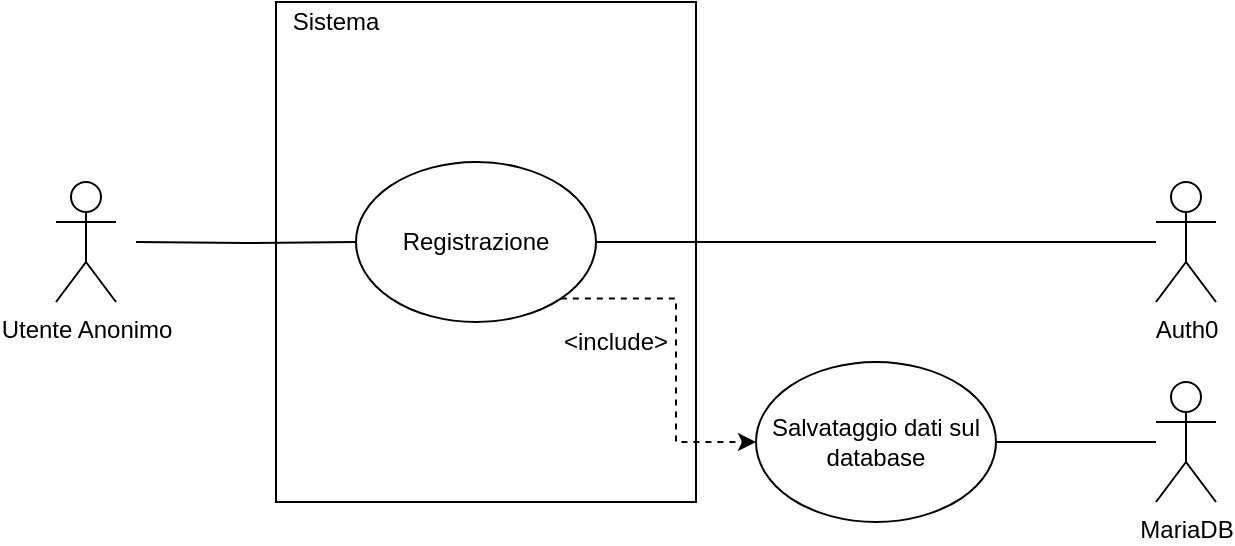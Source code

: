 <mxfile version="14.6.13" type="device"><diagram name="Pagina-1" id="lVRO8FN0cl4bYZhDUq4U"><mxGraphModel dx="1278" dy="948" grid="1" gridSize="10" guides="1" tooltips="1" connect="1" arrows="1" fold="1" page="1" pageScale="1" pageWidth="827" pageHeight="1169" math="0" shadow="0"><root><mxCell id="0"/><mxCell id="1" parent="0"/><mxCell id="pdiCb3dO6Oqi6A94moAD-22" value="" style="rounded=0;whiteSpace=wrap;html=1;gradientColor=#ffffff;fillColor=none;" parent="1" vertex="1"><mxGeometry x="230" y="150" width="210" height="250" as="geometry"/></mxCell><mxCell id="pdiCb3dO6Oqi6A94moAD-12" style="edgeStyle=orthogonalEdgeStyle;rounded=0;orthogonalLoop=1;jettySize=auto;html=1;endArrow=none;endFill=0;" parent="1" target="L7NKFnQ29NJkpKg581X9-34" edge="1"><mxGeometry relative="1" as="geometry"><mxPoint x="160" y="270" as="sourcePoint"/></mxGeometry></mxCell><mxCell id="L7NKFnQ29NJkpKg581X9-1" value="Utente Anonimo&lt;br&gt;" style="shape=umlActor;verticalLabelPosition=bottom;verticalAlign=top;html=1;outlineConnect=0;" parent="1" vertex="1"><mxGeometry x="120" y="240" width="30" height="60" as="geometry"/></mxCell><mxCell id="1yubexEB9xBYIw8DWWdp-2" style="edgeStyle=orthogonalEdgeStyle;rounded=0;orthogonalLoop=1;jettySize=auto;html=1;exitX=1;exitY=0.5;exitDx=0;exitDy=0;endArrow=none;endFill=0;" edge="1" parent="1" source="L7NKFnQ29NJkpKg581X9-2" target="1yubexEB9xBYIw8DWWdp-1"><mxGeometry relative="1" as="geometry"/></mxCell><mxCell id="L7NKFnQ29NJkpKg581X9-2" value="Salvataggio dati sul database" style="ellipse;whiteSpace=wrap;html=1;" parent="1" vertex="1"><mxGeometry x="470" y="330" width="120" height="80" as="geometry"/></mxCell><mxCell id="pdiCb3dO6Oqi6A94moAD-14" style="edgeStyle=orthogonalEdgeStyle;rounded=0;orthogonalLoop=1;jettySize=auto;html=1;exitX=1;exitY=0.5;exitDx=0;exitDy=0;endArrow=none;endFill=0;" parent="1" source="L7NKFnQ29NJkpKg581X9-34" target="pdiCb3dO6Oqi6A94moAD-13" edge="1"><mxGeometry relative="1" as="geometry"/></mxCell><mxCell id="pdiCb3dO6Oqi6A94moAD-17" style="edgeStyle=orthogonalEdgeStyle;rounded=0;orthogonalLoop=1;jettySize=auto;html=1;exitX=1;exitY=1;exitDx=0;exitDy=0;entryX=0;entryY=0.5;entryDx=0;entryDy=0;endArrow=classic;endFill=1;dashed=1;" parent="1" source="L7NKFnQ29NJkpKg581X9-34" target="L7NKFnQ29NJkpKg581X9-2" edge="1"><mxGeometry relative="1" as="geometry"/></mxCell><mxCell id="L7NKFnQ29NJkpKg581X9-34" value="Registrazione" style="ellipse;whiteSpace=wrap;html=1;" parent="1" vertex="1"><mxGeometry x="270" y="230" width="120" height="80" as="geometry"/></mxCell><mxCell id="pdiCb3dO6Oqi6A94moAD-13" value="Auth0" style="shape=umlActor;verticalLabelPosition=bottom;verticalAlign=top;html=1;outlineConnect=0;" parent="1" vertex="1"><mxGeometry x="670" y="240" width="30" height="60" as="geometry"/></mxCell><mxCell id="pdiCb3dO6Oqi6A94moAD-18" value="&amp;lt;include&amp;gt;" style="text;html=1;strokeColor=none;fillColor=none;align=center;verticalAlign=middle;whiteSpace=wrap;rounded=0;" parent="1" vertex="1"><mxGeometry x="380" y="310" width="40" height="20" as="geometry"/></mxCell><mxCell id="pdiCb3dO6Oqi6A94moAD-23" value="Sistema" style="text;html=1;strokeColor=none;fillColor=none;align=center;verticalAlign=middle;whiteSpace=wrap;rounded=0;" parent="1" vertex="1"><mxGeometry x="230" y="150" width="60" height="20" as="geometry"/></mxCell><mxCell id="1yubexEB9xBYIw8DWWdp-1" value="MariaDB" style="shape=umlActor;verticalLabelPosition=bottom;verticalAlign=top;html=1;outlineConnect=0;" vertex="1" parent="1"><mxGeometry x="670" y="340" width="30" height="60" as="geometry"/></mxCell></root></mxGraphModel></diagram></mxfile>